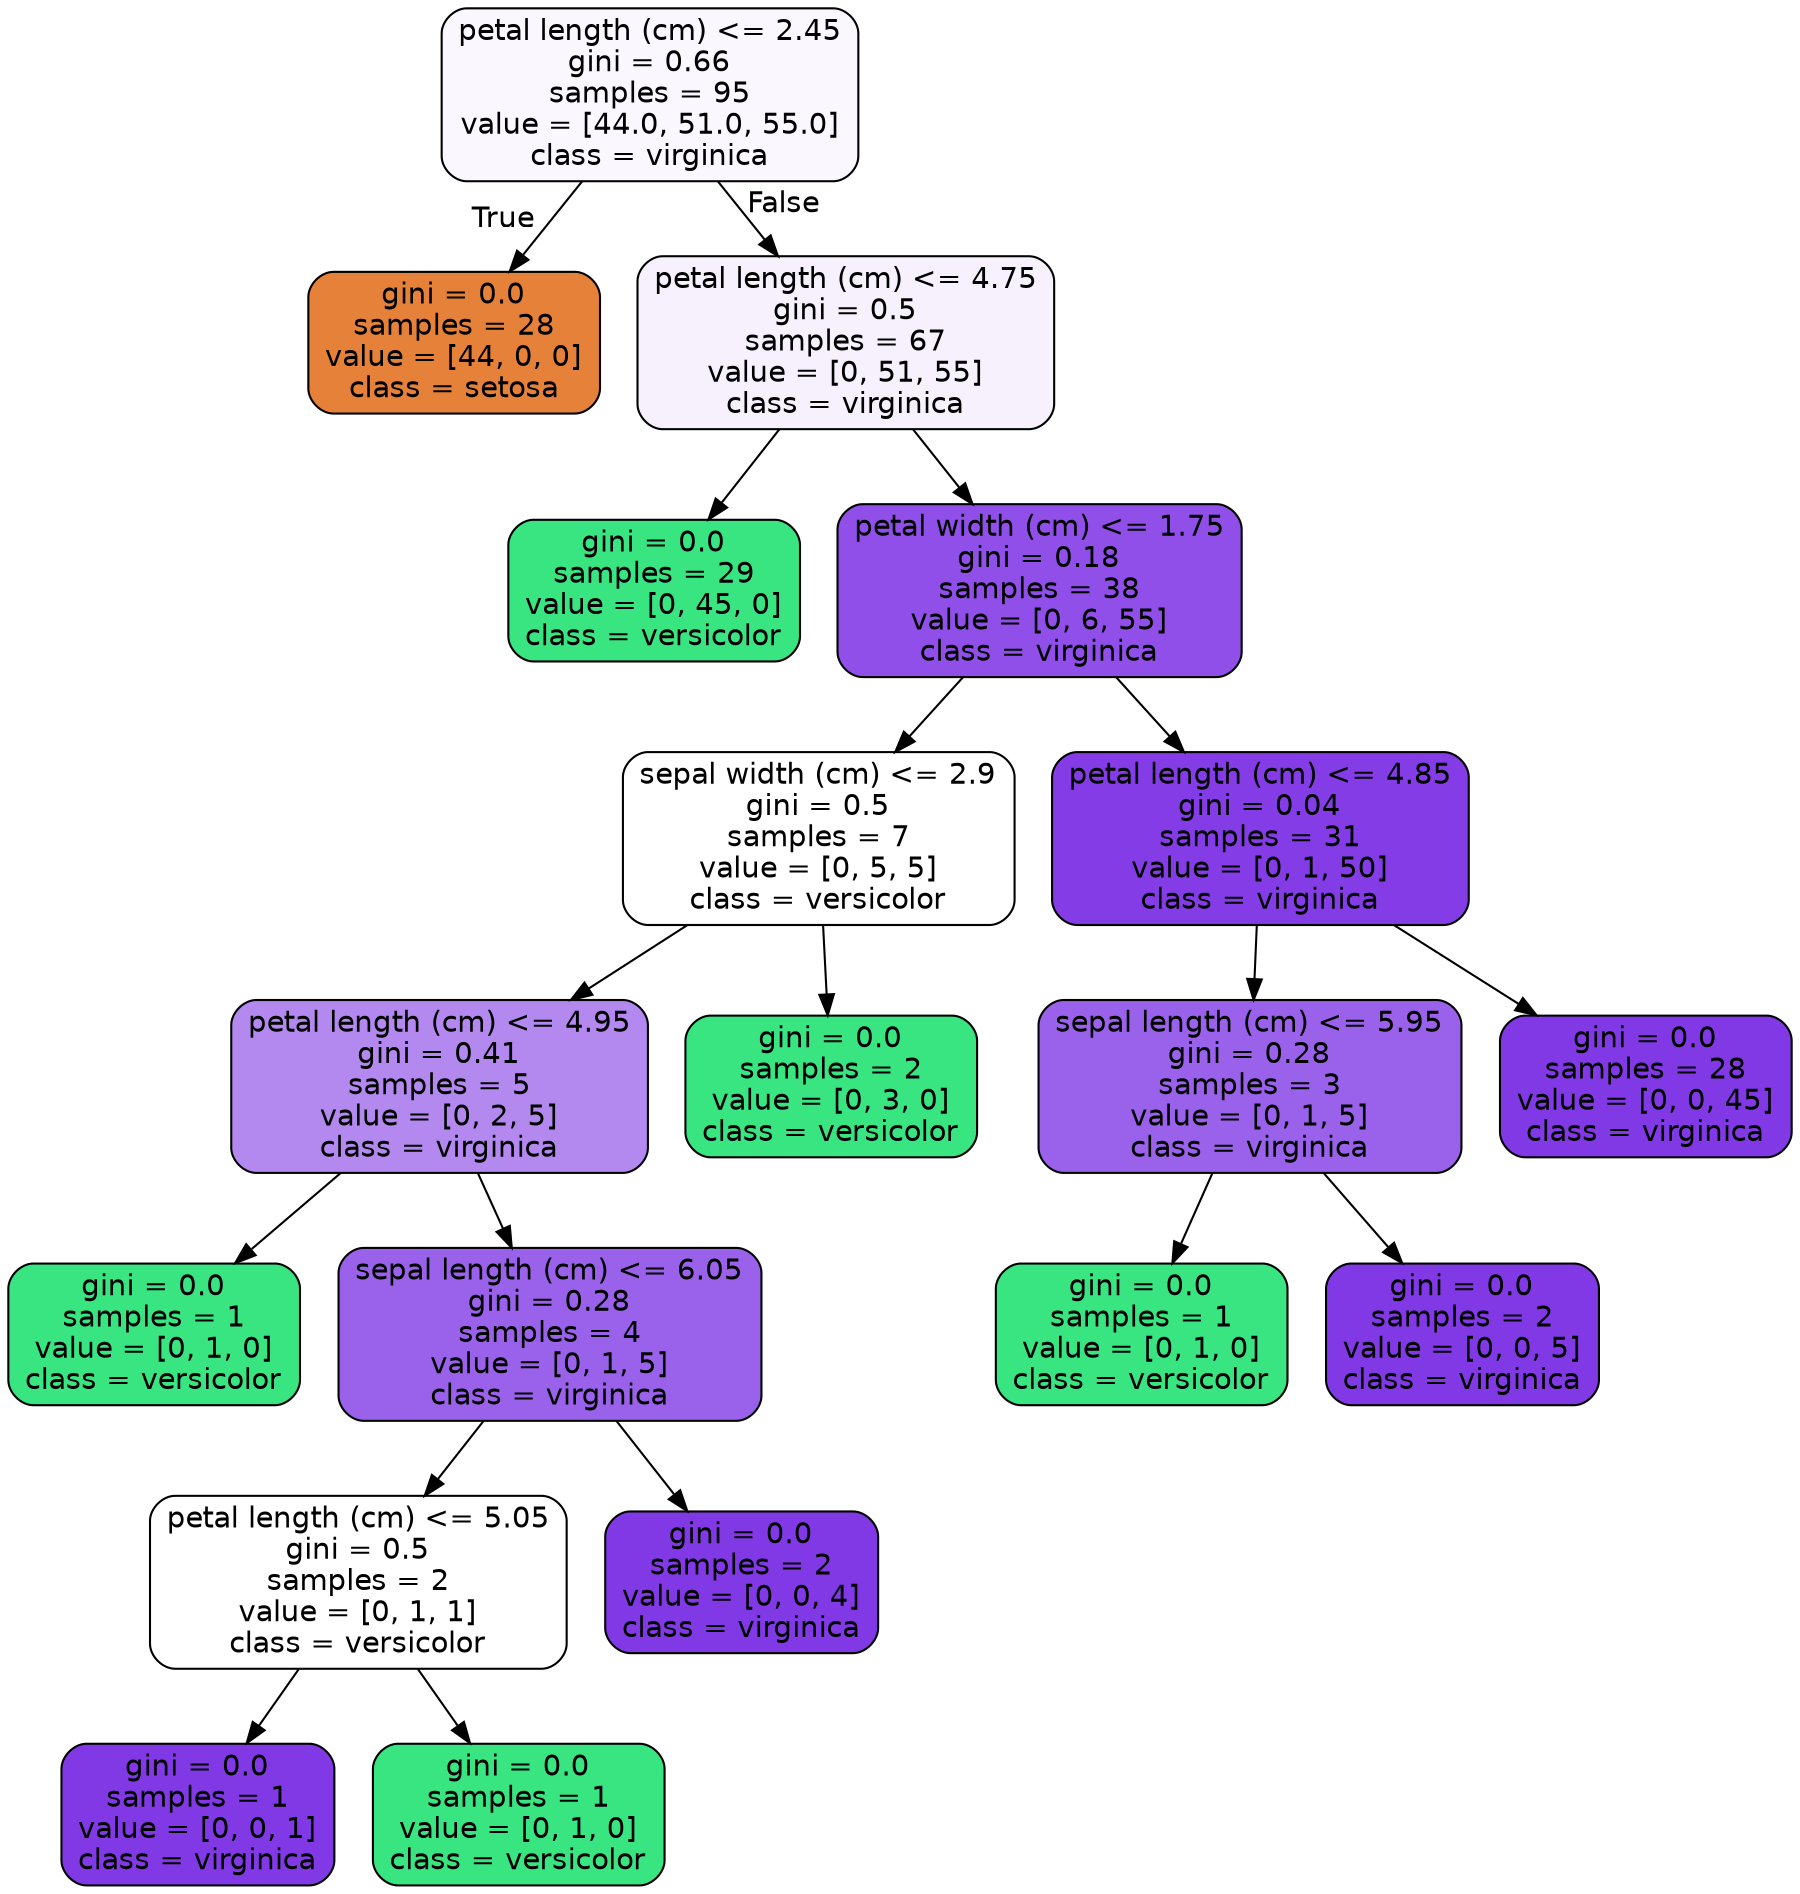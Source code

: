 digraph Tree {
node [shape=box, style="filled, rounded", color="black", fontname="helvetica"] ;
edge [fontname="helvetica"] ;
0 [label="petal length (cm) <= 2.45\ngini = 0.66\nsamples = 95\nvalue = [44.0, 51.0, 55.0]\nclass = virginica", fillcolor="#faf7fe"] ;
1 [label="gini = 0.0\nsamples = 28\nvalue = [44, 0, 0]\nclass = setosa", fillcolor="#e58139"] ;
0 -> 1 [labeldistance=2.5, labelangle=45, headlabel="True"] ;
2 [label="petal length (cm) <= 4.75\ngini = 0.5\nsamples = 67\nvalue = [0, 51, 55]\nclass = virginica", fillcolor="#f6f1fd"] ;
0 -> 2 [labeldistance=2.5, labelangle=-45, headlabel="False"] ;
3 [label="gini = 0.0\nsamples = 29\nvalue = [0, 45, 0]\nclass = versicolor", fillcolor="#39e581"] ;
2 -> 3 ;
4 [label="petal width (cm) <= 1.75\ngini = 0.18\nsamples = 38\nvalue = [0, 6, 55]\nclass = virginica", fillcolor="#8f4fe8"] ;
2 -> 4 ;
5 [label="sepal width (cm) <= 2.9\ngini = 0.5\nsamples = 7\nvalue = [0, 5, 5]\nclass = versicolor", fillcolor="#ffffff"] ;
4 -> 5 ;
6 [label="petal length (cm) <= 4.95\ngini = 0.41\nsamples = 5\nvalue = [0, 2, 5]\nclass = virginica", fillcolor="#b388ef"] ;
5 -> 6 ;
7 [label="gini = 0.0\nsamples = 1\nvalue = [0, 1, 0]\nclass = versicolor", fillcolor="#39e581"] ;
6 -> 7 ;
8 [label="sepal length (cm) <= 6.05\ngini = 0.28\nsamples = 4\nvalue = [0, 1, 5]\nclass = virginica", fillcolor="#9a61ea"] ;
6 -> 8 ;
9 [label="petal length (cm) <= 5.05\ngini = 0.5\nsamples = 2\nvalue = [0, 1, 1]\nclass = versicolor", fillcolor="#ffffff"] ;
8 -> 9 ;
10 [label="gini = 0.0\nsamples = 1\nvalue = [0, 0, 1]\nclass = virginica", fillcolor="#8139e5"] ;
9 -> 10 ;
11 [label="gini = 0.0\nsamples = 1\nvalue = [0, 1, 0]\nclass = versicolor", fillcolor="#39e581"] ;
9 -> 11 ;
12 [label="gini = 0.0\nsamples = 2\nvalue = [0, 0, 4]\nclass = virginica", fillcolor="#8139e5"] ;
8 -> 12 ;
13 [label="gini = 0.0\nsamples = 2\nvalue = [0, 3, 0]\nclass = versicolor", fillcolor="#39e581"] ;
5 -> 13 ;
14 [label="petal length (cm) <= 4.85\ngini = 0.04\nsamples = 31\nvalue = [0, 1, 50]\nclass = virginica", fillcolor="#843de6"] ;
4 -> 14 ;
15 [label="sepal length (cm) <= 5.95\ngini = 0.28\nsamples = 3\nvalue = [0, 1, 5]\nclass = virginica", fillcolor="#9a61ea"] ;
14 -> 15 ;
16 [label="gini = 0.0\nsamples = 1\nvalue = [0, 1, 0]\nclass = versicolor", fillcolor="#39e581"] ;
15 -> 16 ;
17 [label="gini = 0.0\nsamples = 2\nvalue = [0, 0, 5]\nclass = virginica", fillcolor="#8139e5"] ;
15 -> 17 ;
18 [label="gini = 0.0\nsamples = 28\nvalue = [0, 0, 45]\nclass = virginica", fillcolor="#8139e5"] ;
14 -> 18 ;
}